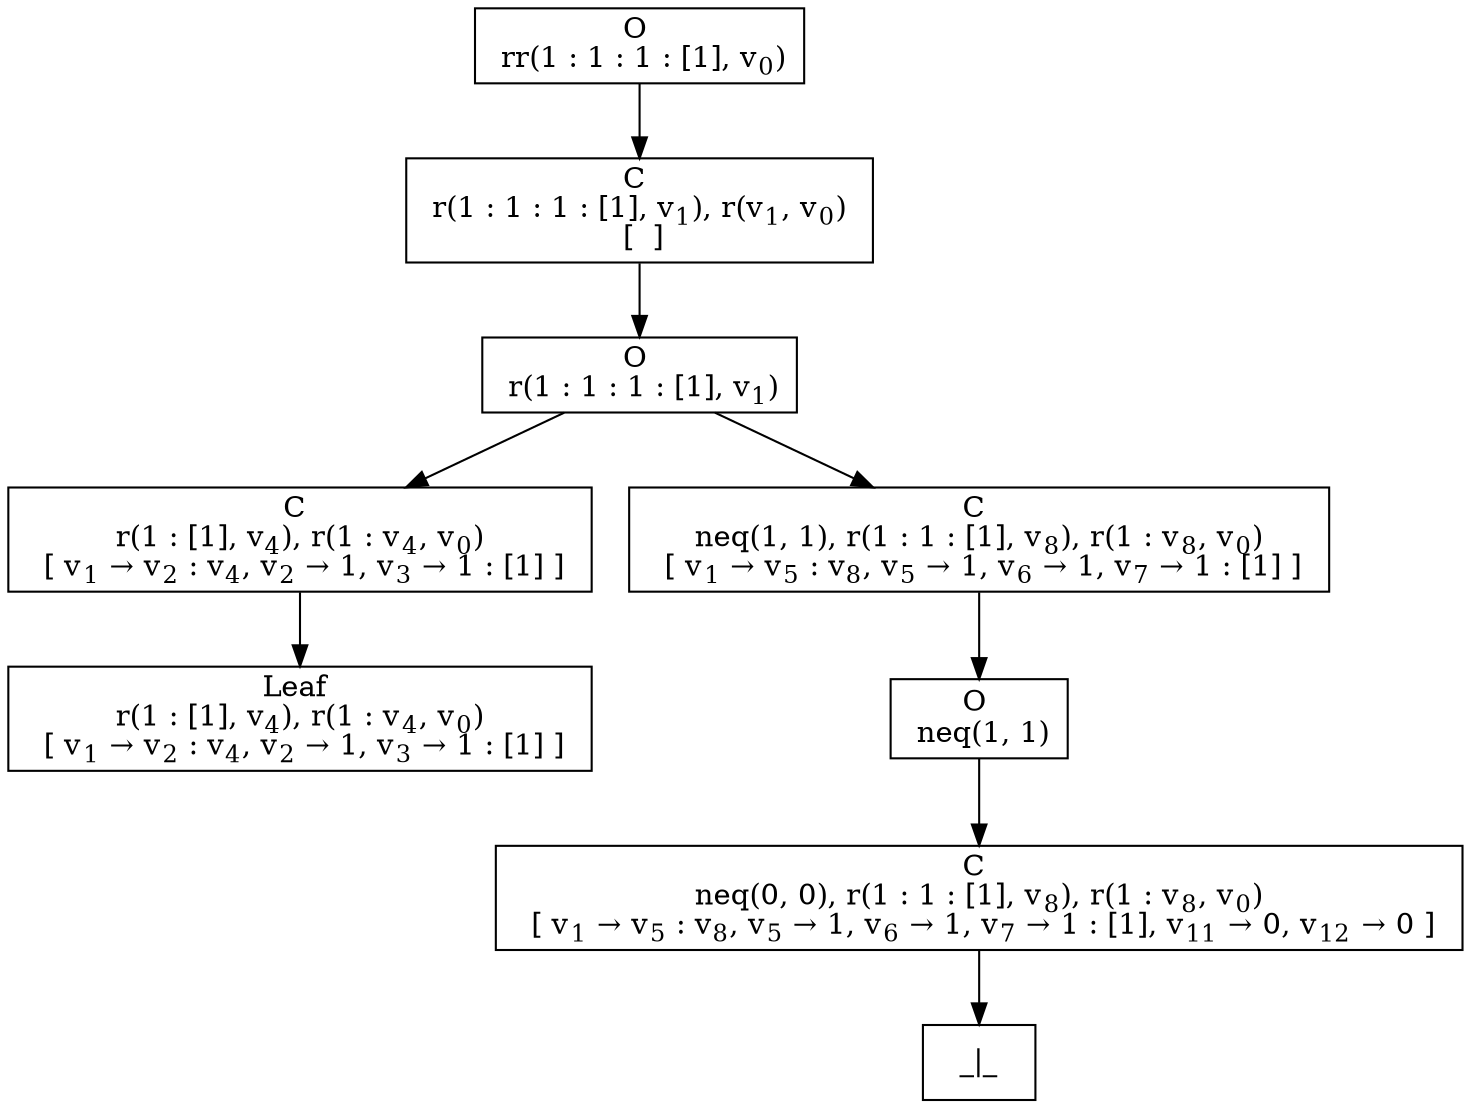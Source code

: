 digraph {
    graph [rankdir=TB
          ,bgcolor=transparent];
    node [shape=box
         ,fillcolor=white
         ,style=filled];
    0 [label=<O <BR/> rr(1 : 1 : 1 : [1], v<SUB>0</SUB>)>];
    1 [label=<C <BR/> r(1 : 1 : 1 : [1], v<SUB>1</SUB>), r(v<SUB>1</SUB>, v<SUB>0</SUB>) <BR/>  [  ] >];
    2 [label=<O <BR/> r(1 : 1 : 1 : [1], v<SUB>1</SUB>)>];
    3 [label=<C <BR/> r(1 : [1], v<SUB>4</SUB>), r(1 : v<SUB>4</SUB>, v<SUB>0</SUB>) <BR/>  [ v<SUB>1</SUB> &rarr; v<SUB>2</SUB> : v<SUB>4</SUB>, v<SUB>2</SUB> &rarr; 1, v<SUB>3</SUB> &rarr; 1 : [1] ] >];
    4 [label=<C <BR/> neq(1, 1), r(1 : 1 : [1], v<SUB>8</SUB>), r(1 : v<SUB>8</SUB>, v<SUB>0</SUB>) <BR/>  [ v<SUB>1</SUB> &rarr; v<SUB>5</SUB> : v<SUB>8</SUB>, v<SUB>5</SUB> &rarr; 1, v<SUB>6</SUB> &rarr; 1, v<SUB>7</SUB> &rarr; 1 : [1] ] >];
    5 [label=<Leaf <BR/> r(1 : [1], v<SUB>4</SUB>), r(1 : v<SUB>4</SUB>, v<SUB>0</SUB>) <BR/>  [ v<SUB>1</SUB> &rarr; v<SUB>2</SUB> : v<SUB>4</SUB>, v<SUB>2</SUB> &rarr; 1, v<SUB>3</SUB> &rarr; 1 : [1] ] >];
    6 [label=<O <BR/> neq(1, 1)>];
    7 [label=<C <BR/> neq(0, 0), r(1 : 1 : [1], v<SUB>8</SUB>), r(1 : v<SUB>8</SUB>, v<SUB>0</SUB>) <BR/>  [ v<SUB>1</SUB> &rarr; v<SUB>5</SUB> : v<SUB>8</SUB>, v<SUB>5</SUB> &rarr; 1, v<SUB>6</SUB> &rarr; 1, v<SUB>7</SUB> &rarr; 1 : [1], v<SUB>11</SUB> &rarr; 0, v<SUB>12</SUB> &rarr; 0 ] >];
    8 [label=<_|_>];
    0 -> 1 [label=""];
    1 -> 2 [label=""];
    2 -> 3 [label=""];
    2 -> 4 [label=""];
    3 -> 5 [label=""];
    4 -> 6 [label=""];
    6 -> 7 [label=""];
    7 -> 8 [label=""];
}